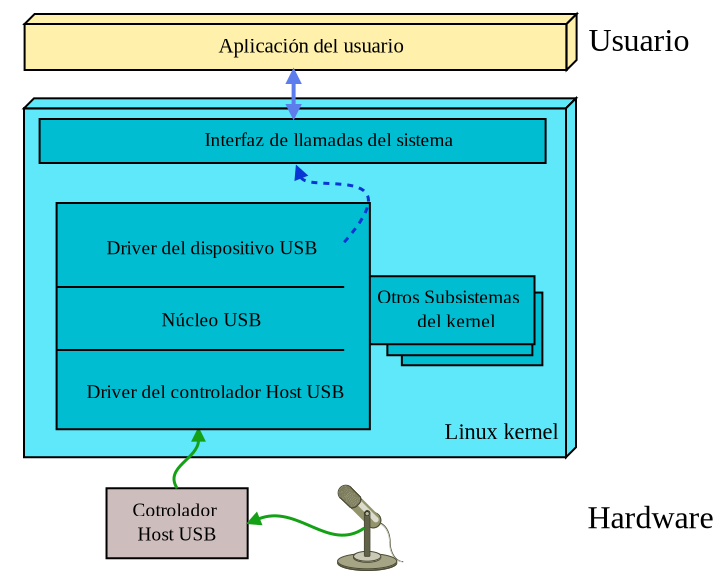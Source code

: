 <?xml version="1.0" encoding="UTF-8"?>
<dia:diagram xmlns:dia="http://www.lysator.liu.se/~alla/dia/">
  <dia:layer name="Fondo" visible="true">
    <dia:object type="AADL - Processor" version="0" id="O0">
      <dia:attribute name="obj_pos">
        <dia:point val="1.6,7.65"/>
      </dia:attribute>
      <dia:attribute name="obj_bb">
        <dia:rectangle val="0.45,6.5;29.85,11.1"/>
      </dia:attribute>
      <dia:attribute name="elem_corner">
        <dia:point val="1.6,7.65"/>
      </dia:attribute>
      <dia:attribute name="elem_width">
        <dia:real val="27.1"/>
      </dia:attribute>
      <dia:attribute name="elem_height">
        <dia:real val="2.3"/>
      </dia:attribute>
      <dia:attribute name="obj_pos">
        <dia:point val="1.6,7.65"/>
      </dia:attribute>
      <dia:attribute name="obj_bb">
        <dia:rectangle val="0.45,6.5;29.85,11.1"/>
      </dia:attribute>
      <dia:attribute name="elem_corner">
        <dia:point val="1.6,7.65"/>
      </dia:attribute>
      <dia:attribute name="elem_width">
        <dia:real val="27.1"/>
      </dia:attribute>
      <dia:attribute name="elem_height">
        <dia:real val="2.3"/>
      </dia:attribute>
      <dia:attribute name="declaration">
        <dia:string>##</dia:string>
      </dia:attribute>
      <dia:attribute name="line_colour">
        <dia:color val="#000000"/>
      </dia:attribute>
      <dia:attribute name="fill_colour">
        <dia:color val="#fff1ab"/>
      </dia:attribute>
      <dia:attribute name="name">
        <dia:composite type="text">
          <dia:attribute name="string">
            <dia:string>#                                     Aplicación del usuario#</dia:string>
          </dia:attribute>
          <dia:attribute name="font">
            <dia:font family="times new roman" style="0" name="Times-Roman"/>
          </dia:attribute>
          <dia:attribute name="height">
            <dia:real val="1.3"/>
          </dia:attribute>
          <dia:attribute name="pos">
            <dia:point val="2.1,8.995"/>
          </dia:attribute>
          <dia:attribute name="color">
            <dia:color val="#000000"/>
          </dia:attribute>
          <dia:attribute name="alignment">
            <dia:enum val="0"/>
          </dia:attribute>
        </dia:composite>
      </dia:attribute>
      <dia:attribute name="aadlbox_ports"/>
      <dia:attribute name="aadlbox_connections">
        <dia:point val="15.05,9.95"/>
      </dia:attribute>
    </dia:object>
    <dia:object type="AADL - Processor" version="0" id="O1">
      <dia:attribute name="obj_pos">
        <dia:point val="1.57,11.865"/>
      </dia:attribute>
      <dia:attribute name="obj_bb">
        <dia:rectangle val="0.42,10.715;29.82,30.462"/>
      </dia:attribute>
      <dia:attribute name="elem_corner">
        <dia:point val="1.57,11.865"/>
      </dia:attribute>
      <dia:attribute name="elem_width">
        <dia:real val="27.1"/>
      </dia:attribute>
      <dia:attribute name="elem_height">
        <dia:real val="17.447"/>
      </dia:attribute>
      <dia:attribute name="obj_pos">
        <dia:point val="1.57,11.865"/>
      </dia:attribute>
      <dia:attribute name="obj_bb">
        <dia:rectangle val="0.42,10.715;29.82,30.462"/>
      </dia:attribute>
      <dia:attribute name="elem_corner">
        <dia:point val="1.57,11.865"/>
      </dia:attribute>
      <dia:attribute name="elem_width">
        <dia:real val="27.1"/>
      </dia:attribute>
      <dia:attribute name="elem_height">
        <dia:real val="17.447"/>
      </dia:attribute>
      <dia:attribute name="declaration">
        <dia:string>##</dia:string>
      </dia:attribute>
      <dia:attribute name="line_colour">
        <dia:color val="#000000"/>
      </dia:attribute>
      <dia:attribute name="fill_colour">
        <dia:color val="#5ee8f9"/>
      </dia:attribute>
      <dia:attribute name="name">
        <dia:composite type="text">
          <dia:attribute name="string">
            <dia:string>#                                 #</dia:string>
          </dia:attribute>
          <dia:attribute name="font">
            <dia:font family="times new roman" style="0" name="Times-Roman"/>
          </dia:attribute>
          <dia:attribute name="height">
            <dia:real val="1.3"/>
          </dia:attribute>
          <dia:attribute name="pos">
            <dia:point val="2.07,13.21"/>
          </dia:attribute>
          <dia:attribute name="color">
            <dia:color val="#000000"/>
          </dia:attribute>
          <dia:attribute name="alignment">
            <dia:enum val="0"/>
          </dia:attribute>
        </dia:composite>
      </dia:attribute>
      <dia:attribute name="aadlbox_ports"/>
      <dia:attribute name="aadlbox_connections">
        <dia:point val="22.25,11.865"/>
      </dia:attribute>
    </dia:object>
    <dia:object type="AADL - Data" version="0" id="O2">
      <dia:attribute name="obj_pos">
        <dia:point val="2.35,12.4"/>
      </dia:attribute>
      <dia:attribute name="obj_bb">
        <dia:rectangle val="1.2,11.25;28.8,15.75"/>
      </dia:attribute>
      <dia:attribute name="elem_corner">
        <dia:point val="2.35,12.4"/>
      </dia:attribute>
      <dia:attribute name="elem_width">
        <dia:real val="25.3"/>
      </dia:attribute>
      <dia:attribute name="elem_height">
        <dia:real val="2.2"/>
      </dia:attribute>
      <dia:attribute name="obj_pos">
        <dia:point val="2.35,12.4"/>
      </dia:attribute>
      <dia:attribute name="obj_bb">
        <dia:rectangle val="1.2,11.25;28.8,15.75"/>
      </dia:attribute>
      <dia:attribute name="elem_corner">
        <dia:point val="2.35,12.4"/>
      </dia:attribute>
      <dia:attribute name="elem_width">
        <dia:real val="25.3"/>
      </dia:attribute>
      <dia:attribute name="elem_height">
        <dia:real val="2.2"/>
      </dia:attribute>
      <dia:attribute name="declaration">
        <dia:string>##</dia:string>
      </dia:attribute>
      <dia:attribute name="line_colour">
        <dia:color val="#000000"/>
      </dia:attribute>
      <dia:attribute name="fill_colour">
        <dia:color val="#00bdd1"/>
      </dia:attribute>
      <dia:attribute name="name">
        <dia:composite type="text">
          <dia:attribute name="string">
            <dia:string>#                               Interfaz de llamadas del sistema#</dia:string>
          </dia:attribute>
          <dia:attribute name="font">
            <dia:font family="times new roman" style="0" name="Times-Roman"/>
          </dia:attribute>
          <dia:attribute name="height">
            <dia:real val="1.2"/>
          </dia:attribute>
          <dia:attribute name="pos">
            <dia:point val="2.85,13.68"/>
          </dia:attribute>
          <dia:attribute name="color">
            <dia:color val="#000000"/>
          </dia:attribute>
          <dia:attribute name="alignment">
            <dia:enum val="0"/>
          </dia:attribute>
        </dia:composite>
      </dia:attribute>
      <dia:attribute name="aadlbox_ports"/>
      <dia:attribute name="aadlbox_connections">
        <dia:point val="23.55,14.6"/>
      </dia:attribute>
      <dia:childnode parent="O1"/>
    </dia:object>
    <dia:group>
      <dia:object type="AADL - Data" version="0" id="O3">
        <dia:attribute name="obj_pos">
          <dia:point val="20.463,21.078"/>
        </dia:attribute>
        <dia:attribute name="obj_bb">
          <dia:rectangle val="19.313,19.927;28.638,25.863"/>
        </dia:attribute>
        <dia:attribute name="elem_corner">
          <dia:point val="20.463,21.078"/>
        </dia:attribute>
        <dia:attribute name="elem_width">
          <dia:real val="7.025"/>
        </dia:attribute>
        <dia:attribute name="elem_height">
          <dia:real val="3.635"/>
        </dia:attribute>
        <dia:attribute name="obj_pos">
          <dia:point val="20.463,21.078"/>
        </dia:attribute>
        <dia:attribute name="obj_bb">
          <dia:rectangle val="19.313,19.927;28.638,25.863"/>
        </dia:attribute>
        <dia:attribute name="elem_corner">
          <dia:point val="20.463,21.078"/>
        </dia:attribute>
        <dia:attribute name="elem_width">
          <dia:real val="7.025"/>
        </dia:attribute>
        <dia:attribute name="elem_height">
          <dia:real val="3.635"/>
        </dia:attribute>
        <dia:attribute name="declaration">
          <dia:string>##</dia:string>
        </dia:attribute>
        <dia:attribute name="line_colour">
          <dia:color val="#000000"/>
        </dia:attribute>
        <dia:attribute name="fill_colour">
          <dia:color val="#00bdd1"/>
        </dia:attribute>
        <dia:attribute name="name">
          <dia:composite type="text">
            <dia:attribute name="string">
              <dia:string>##</dia:string>
            </dia:attribute>
            <dia:attribute name="font">
              <dia:font family="sans" style="0" name="Helvetica"/>
            </dia:attribute>
            <dia:attribute name="height">
              <dia:real val="0.8"/>
            </dia:attribute>
            <dia:attribute name="pos">
              <dia:point val="20.963,21.977"/>
            </dia:attribute>
            <dia:attribute name="color">
              <dia:color val="#000000"/>
            </dia:attribute>
            <dia:attribute name="alignment">
              <dia:enum val="0"/>
            </dia:attribute>
          </dia:composite>
        </dia:attribute>
        <dia:attribute name="aadlbox_ports"/>
        <dia:attribute name="aadlbox_connections"/>
      </dia:object>
      <dia:object type="AADL - Data" version="0" id="O4">
        <dia:attribute name="obj_pos">
          <dia:point val="19.738,20.712"/>
        </dia:attribute>
        <dia:attribute name="obj_bb">
          <dia:rectangle val="18.588,19.562;28.138,25.363"/>
        </dia:attribute>
        <dia:attribute name="elem_corner">
          <dia:point val="19.738,20.712"/>
        </dia:attribute>
        <dia:attribute name="elem_width">
          <dia:real val="7.25"/>
        </dia:attribute>
        <dia:attribute name="elem_height">
          <dia:real val="3.5"/>
        </dia:attribute>
        <dia:attribute name="obj_pos">
          <dia:point val="19.738,20.712"/>
        </dia:attribute>
        <dia:attribute name="obj_bb">
          <dia:rectangle val="18.588,19.562;28.138,25.363"/>
        </dia:attribute>
        <dia:attribute name="elem_corner">
          <dia:point val="19.738,20.712"/>
        </dia:attribute>
        <dia:attribute name="elem_width">
          <dia:real val="7.25"/>
        </dia:attribute>
        <dia:attribute name="elem_height">
          <dia:real val="3.5"/>
        </dia:attribute>
        <dia:attribute name="declaration">
          <dia:string>##</dia:string>
        </dia:attribute>
        <dia:attribute name="line_colour">
          <dia:color val="#000000"/>
        </dia:attribute>
        <dia:attribute name="fill_colour">
          <dia:color val="#00bdd1"/>
        </dia:attribute>
        <dia:attribute name="name">
          <dia:composite type="text">
            <dia:attribute name="string">
              <dia:string>##</dia:string>
            </dia:attribute>
            <dia:attribute name="font">
              <dia:font family="sans" style="0" name="Helvetica"/>
            </dia:attribute>
            <dia:attribute name="height">
              <dia:real val="0.8"/>
            </dia:attribute>
            <dia:attribute name="pos">
              <dia:point val="20.238,21.613"/>
            </dia:attribute>
            <dia:attribute name="color">
              <dia:color val="#000000"/>
            </dia:attribute>
            <dia:attribute name="alignment">
              <dia:enum val="0"/>
            </dia:attribute>
          </dia:composite>
        </dia:attribute>
        <dia:attribute name="aadlbox_ports"/>
        <dia:attribute name="aadlbox_connections"/>
      </dia:object>
      <dia:object type="AADL - Data" version="0" id="O5">
        <dia:attribute name="obj_pos">
          <dia:point val="18.738,20.262"/>
        </dia:attribute>
        <dia:attribute name="obj_bb">
          <dia:rectangle val="17.588,19.113;27.595,24.812"/>
        </dia:attribute>
        <dia:attribute name="elem_corner">
          <dia:point val="18.738,20.262"/>
        </dia:attribute>
        <dia:attribute name="elem_width">
          <dia:real val="7.707"/>
        </dia:attribute>
        <dia:attribute name="elem_height">
          <dia:real val="3.4"/>
        </dia:attribute>
        <dia:attribute name="obj_pos">
          <dia:point val="18.738,20.262"/>
        </dia:attribute>
        <dia:attribute name="obj_bb">
          <dia:rectangle val="17.588,19.113;27.595,24.812"/>
        </dia:attribute>
        <dia:attribute name="elem_corner">
          <dia:point val="18.738,20.262"/>
        </dia:attribute>
        <dia:attribute name="elem_width">
          <dia:real val="7.707"/>
        </dia:attribute>
        <dia:attribute name="elem_height">
          <dia:real val="3.4"/>
        </dia:attribute>
        <dia:attribute name="declaration">
          <dia:string>##</dia:string>
        </dia:attribute>
        <dia:attribute name="line_colour">
          <dia:color val="#000000"/>
        </dia:attribute>
        <dia:attribute name="fill_colour">
          <dia:color val="#00bdd1"/>
        </dia:attribute>
        <dia:attribute name="name">
          <dia:composite type="text">
            <dia:attribute name="string">
              <dia:string>#Otros Subsistemas 
        del kernel#</dia:string>
            </dia:attribute>
            <dia:attribute name="font">
              <dia:font family="times new roman" style="0" name="Times-Roman"/>
            </dia:attribute>
            <dia:attribute name="height">
              <dia:real val="1.2"/>
            </dia:attribute>
            <dia:attribute name="pos">
              <dia:point val="19.238,21.543"/>
            </dia:attribute>
            <dia:attribute name="color">
              <dia:color val="#000000"/>
            </dia:attribute>
            <dia:attribute name="alignment">
              <dia:enum val="0"/>
            </dia:attribute>
          </dia:composite>
        </dia:attribute>
        <dia:attribute name="aadlbox_ports"/>
        <dia:attribute name="aadlbox_connections"/>
      </dia:object>
    </dia:group>
    <dia:object type="Flowchart - Box" version="0" id="O6">
      <dia:attribute name="obj_pos">
        <dia:point val="5.696,30.863"/>
      </dia:attribute>
      <dia:attribute name="obj_bb">
        <dia:rectangle val="5.646,30.812;12.804,34.413"/>
      </dia:attribute>
      <dia:attribute name="elem_corner">
        <dia:point val="5.696,30.863"/>
      </dia:attribute>
      <dia:attribute name="elem_width">
        <dia:real val="7.057"/>
      </dia:attribute>
      <dia:attribute name="elem_height">
        <dia:real val="3.5"/>
      </dia:attribute>
      <dia:attribute name="inner_color">
        <dia:color val="#cebdbd"/>
      </dia:attribute>
      <dia:attribute name="show_background">
        <dia:boolean val="true"/>
      </dia:attribute>
      <dia:attribute name="padding">
        <dia:real val="0.5"/>
      </dia:attribute>
      <dia:attribute name="text">
        <dia:composite type="text">
          <dia:attribute name="string">
            <dia:string>#Cotrolador 
Host USB#</dia:string>
          </dia:attribute>
          <dia:attribute name="font">
            <dia:font family="times new roman" style="0" name="Times-Roman"/>
          </dia:attribute>
          <dia:attribute name="height">
            <dia:real val="1.2"/>
          </dia:attribute>
          <dia:attribute name="pos">
            <dia:point val="9.225,32.193"/>
          </dia:attribute>
          <dia:attribute name="color">
            <dia:color val="#000000"/>
          </dia:attribute>
          <dia:attribute name="alignment">
            <dia:enum val="1"/>
          </dia:attribute>
        </dia:composite>
      </dia:attribute>
    </dia:object>
    <dia:object type="Cisco - Microphone" version="0" id="O7">
      <dia:attribute name="obj_pos">
        <dia:point val="17.25,30.712"/>
      </dia:attribute>
      <dia:attribute name="obj_bb">
        <dia:rectangle val="17.25,30.633;20.532,35.002"/>
      </dia:attribute>
      <dia:attribute name="elem_corner">
        <dia:point val="17.25,30.712"/>
      </dia:attribute>
      <dia:attribute name="elem_width">
        <dia:real val="3.282"/>
      </dia:attribute>
      <dia:attribute name="elem_height">
        <dia:real val="4.288"/>
      </dia:attribute>
      <dia:attribute name="line_width">
        <dia:real val="0.1"/>
      </dia:attribute>
      <dia:attribute name="line_colour">
        <dia:color val="#000000"/>
      </dia:attribute>
      <dia:attribute name="fill_colour">
        <dia:color val="#ffffff"/>
      </dia:attribute>
      <dia:attribute name="show_background">
        <dia:boolean val="true"/>
      </dia:attribute>
      <dia:attribute name="line_style">
        <dia:enum val="0"/>
        <dia:real val="1"/>
      </dia:attribute>
      <dia:attribute name="flip_horizontal">
        <dia:boolean val="false"/>
      </dia:attribute>
      <dia:attribute name="flip_vertical">
        <dia:boolean val="false"/>
      </dia:attribute>
    </dia:object>
    <dia:object type="Standard - BezierLine" version="0" id="O8">
      <dia:attribute name="obj_pos">
        <dia:point val="18.701,32.774"/>
      </dia:attribute>
      <dia:attribute name="obj_bb">
        <dia:rectangle val="12.498,32.12;18.695,33.286"/>
      </dia:attribute>
      <dia:attribute name="bez_points">
        <dia:point val="18.701,32.774"/>
        <dia:point val="16.901,34.024"/>
        <dia:point val="15.25,31.613"/>
        <dia:point val="12.754,32.612"/>
      </dia:attribute>
      <dia:attribute name="corner_types">
        <dia:enum val="0"/>
        <dia:enum val="0"/>
      </dia:attribute>
      <dia:attribute name="line_color">
        <dia:color val="#15a115"/>
      </dia:attribute>
      <dia:attribute name="line_width">
        <dia:real val="0.15"/>
      </dia:attribute>
      <dia:attribute name="end_arrow">
        <dia:enum val="3"/>
      </dia:attribute>
      <dia:attribute name="end_arrow_length">
        <dia:real val="0.5"/>
      </dia:attribute>
      <dia:attribute name="end_arrow_width">
        <dia:real val="0.5"/>
      </dia:attribute>
      <dia:connections>
        <dia:connection handle="0" to="O7" connection="6"/>
        <dia:connection handle="3" to="O6" connection="8"/>
      </dia:connections>
    </dia:object>
    <dia:object type="Standard - BezierLine" version="0" id="O9">
      <dia:attribute name="obj_pos">
        <dia:point val="9.225,30.863"/>
      </dia:attribute>
      <dia:attribute name="obj_bb">
        <dia:rectangle val="8.995,27.808;10.795,30.966"/>
      </dia:attribute>
      <dia:attribute name="bez_points">
        <dia:point val="9.225,30.863"/>
        <dia:point val="8.55,29.812"/>
        <dia:point val="10.295,29.383"/>
        <dia:point val="10.295,27.883"/>
      </dia:attribute>
      <dia:attribute name="corner_types">
        <dia:enum val="0"/>
        <dia:enum val="0"/>
      </dia:attribute>
      <dia:attribute name="line_color">
        <dia:color val="#15a115"/>
      </dia:attribute>
      <dia:attribute name="line_width">
        <dia:real val="0.15"/>
      </dia:attribute>
      <dia:attribute name="end_arrow">
        <dia:enum val="3"/>
      </dia:attribute>
      <dia:attribute name="end_arrow_length">
        <dia:real val="0.5"/>
      </dia:attribute>
      <dia:attribute name="end_arrow_width">
        <dia:real val="0.5"/>
      </dia:attribute>
      <dia:connections>
        <dia:connection handle="0" to="O6" connection="2"/>
      </dia:connections>
    </dia:object>
    <dia:object type="AADL - Data" version="0" id="O10">
      <dia:attribute name="obj_pos">
        <dia:point val="3.2,16.6"/>
      </dia:attribute>
      <dia:attribute name="obj_bb">
        <dia:rectangle val="2.05,15.45;18.73,29.062"/>
      </dia:attribute>
      <dia:attribute name="elem_corner">
        <dia:point val="3.2,16.6"/>
      </dia:attribute>
      <dia:attribute name="elem_width">
        <dia:real val="14.38"/>
      </dia:attribute>
      <dia:attribute name="elem_height">
        <dia:real val="11.312"/>
      </dia:attribute>
      <dia:attribute name="obj_pos">
        <dia:point val="3.2,16.6"/>
      </dia:attribute>
      <dia:attribute name="obj_bb">
        <dia:rectangle val="2.05,15.45;18.73,29.062"/>
      </dia:attribute>
      <dia:attribute name="elem_corner">
        <dia:point val="3.2,16.6"/>
      </dia:attribute>
      <dia:attribute name="elem_width">
        <dia:real val="14.38"/>
      </dia:attribute>
      <dia:attribute name="elem_height">
        <dia:real val="11.312"/>
      </dia:attribute>
      <dia:attribute name="declaration">
        <dia:string>##</dia:string>
      </dia:attribute>
      <dia:attribute name="line_colour">
        <dia:color val="#000000"/>
      </dia:attribute>
      <dia:attribute name="fill_colour">
        <dia:color val="#00bdd1"/>
      </dia:attribute>
      <dia:attribute name="name">
        <dia:composite type="text">
          <dia:attribute name="string">
            <dia:string>#     
        Driver del dispositivo USB


                   Núcleo USB


    Driver del controlador Host USB    #</dia:string>
          </dia:attribute>
          <dia:attribute name="font">
            <dia:font family="times new roman" style="0" name="Times-Roman"/>
          </dia:attribute>
          <dia:attribute name="height">
            <dia:real val="1.2"/>
          </dia:attribute>
          <dia:attribute name="pos">
            <dia:point val="3.7,17.79"/>
          </dia:attribute>
          <dia:attribute name="color">
            <dia:color val="#000000"/>
          </dia:attribute>
          <dia:attribute name="alignment">
            <dia:enum val="0"/>
          </dia:attribute>
        </dia:composite>
      </dia:attribute>
      <dia:attribute name="aadlbox_ports"/>
      <dia:attribute name="aadlbox_connections">
        <dia:point val="17.58,18.562"/>
      </dia:attribute>
    </dia:object>
    <dia:object type="Standard - Line" version="0" id="O11">
      <dia:attribute name="obj_pos">
        <dia:point val="3.2,23.95"/>
      </dia:attribute>
      <dia:attribute name="obj_bb">
        <dia:rectangle val="3.15,23.9;17.63,24"/>
      </dia:attribute>
      <dia:attribute name="conn_endpoints">
        <dia:point val="3.2,23.95"/>
        <dia:point val="17.58,23.95"/>
      </dia:attribute>
      <dia:attribute name="numcp">
        <dia:int val="1"/>
      </dia:attribute>
      <dia:childnode parent="O10"/>
    </dia:object>
    <dia:object type="Standard - Line" version="0" id="O12">
      <dia:attribute name="obj_pos">
        <dia:point val="3.2,20.8"/>
      </dia:attribute>
      <dia:attribute name="obj_bb">
        <dia:rectangle val="3.15,20.75;17.63,20.85"/>
      </dia:attribute>
      <dia:attribute name="conn_endpoints">
        <dia:point val="3.2,20.8"/>
        <dia:point val="17.58,20.8"/>
      </dia:attribute>
      <dia:attribute name="numcp">
        <dia:int val="1"/>
      </dia:attribute>
      <dia:childnode parent="O10"/>
    </dia:object>
    <dia:object type="Standard - BezierLine" version="0" id="O13">
      <dia:attribute name="obj_pos">
        <dia:point val="17.58,18.562"/>
      </dia:attribute>
      <dia:attribute name="obj_bb">
        <dia:rectangle val="14.707,14.51;18.865,18.668"/>
      </dia:attribute>
      <dia:attribute name="bez_points">
        <dia:point val="17.58,18.562"/>
        <dia:point val="21.145,14.512"/>
        <dia:point val="15.75,16.163"/>
        <dia:point val="15.2,14.762"/>
      </dia:attribute>
      <dia:attribute name="corner_types">
        <dia:enum val="0"/>
        <dia:enum val="0"/>
      </dia:attribute>
      <dia:attribute name="line_color">
        <dia:color val="#0835d3"/>
      </dia:attribute>
      <dia:attribute name="line_width">
        <dia:real val="0.15"/>
      </dia:attribute>
      <dia:attribute name="line_style">
        <dia:enum val="1"/>
      </dia:attribute>
      <dia:attribute name="dashlength">
        <dia:real val="0.3"/>
      </dia:attribute>
      <dia:attribute name="end_arrow">
        <dia:enum val="3"/>
      </dia:attribute>
      <dia:attribute name="end_arrow_length">
        <dia:real val="0.5"/>
      </dia:attribute>
      <dia:attribute name="end_arrow_width">
        <dia:real val="0.5"/>
      </dia:attribute>
      <dia:connections>
        <dia:connection handle="0" to="O10" connection="0"/>
      </dia:connections>
      <dia:childnode parent="O1"/>
    </dia:object>
    <dia:object type="Standard - Line" version="0" id="O14">
      <dia:attribute name="obj_pos">
        <dia:point val="15.05,9.95"/>
      </dia:attribute>
      <dia:attribute name="obj_bb">
        <dia:rectangle val="14.55,9.85;15.55,12.45"/>
      </dia:attribute>
      <dia:attribute name="conn_endpoints">
        <dia:point val="15.05,9.95"/>
        <dia:point val="15.05,12.35"/>
      </dia:attribute>
      <dia:attribute name="numcp">
        <dia:int val="1"/>
      </dia:attribute>
      <dia:attribute name="line_color">
        <dia:color val="#5e7ded"/>
      </dia:attribute>
      <dia:attribute name="line_width">
        <dia:real val="0.2"/>
      </dia:attribute>
      <dia:attribute name="start_arrow">
        <dia:enum val="3"/>
      </dia:attribute>
      <dia:attribute name="start_arrow_length">
        <dia:real val="0.5"/>
      </dia:attribute>
      <dia:attribute name="start_arrow_width">
        <dia:real val="0.5"/>
      </dia:attribute>
      <dia:attribute name="end_arrow">
        <dia:enum val="3"/>
      </dia:attribute>
      <dia:attribute name="end_arrow_length">
        <dia:real val="0.5"/>
      </dia:attribute>
      <dia:attribute name="end_arrow_width">
        <dia:real val="0.5"/>
      </dia:attribute>
      <dia:connections>
        <dia:connection handle="0" to="O0" connection="0"/>
      </dia:connections>
    </dia:object>
    <dia:object type="Standard - Text" version="1" id="O15">
      <dia:attribute name="obj_pos">
        <dia:point val="29.8,9"/>
      </dia:attribute>
      <dia:attribute name="obj_bb">
        <dia:rectangle val="29.8,7.66;34.458,10.098"/>
      </dia:attribute>
      <dia:attribute name="text">
        <dia:composite type="text">
          <dia:attribute name="string">
            <dia:string>#Usuario#</dia:string>
          </dia:attribute>
          <dia:attribute name="font">
            <dia:font family="times new roman" style="0" name="Times-Roman"/>
          </dia:attribute>
          <dia:attribute name="height">
            <dia:real val="2"/>
          </dia:attribute>
          <dia:attribute name="pos">
            <dia:point val="29.8,9"/>
          </dia:attribute>
          <dia:attribute name="color">
            <dia:color val="#000000"/>
          </dia:attribute>
          <dia:attribute name="alignment">
            <dia:enum val="0"/>
          </dia:attribute>
        </dia:composite>
      </dia:attribute>
      <dia:attribute name="valign">
        <dia:enum val="3"/>
      </dia:attribute>
    </dia:object>
    <dia:object type="Standard - Text" version="1" id="O16">
      <dia:attribute name="obj_pos">
        <dia:point val="29.75,32.862"/>
      </dia:attribute>
      <dia:attribute name="obj_bb">
        <dia:rectangle val="29.75,31.522;35.538,33.961"/>
      </dia:attribute>
      <dia:attribute name="text">
        <dia:composite type="text">
          <dia:attribute name="string">
            <dia:string>#Hardware#</dia:string>
          </dia:attribute>
          <dia:attribute name="font">
            <dia:font family="times new roman" style="0" name="Times-Roman"/>
          </dia:attribute>
          <dia:attribute name="height">
            <dia:real val="2"/>
          </dia:attribute>
          <dia:attribute name="pos">
            <dia:point val="29.75,32.862"/>
          </dia:attribute>
          <dia:attribute name="color">
            <dia:color val="#000000"/>
          </dia:attribute>
          <dia:attribute name="alignment">
            <dia:enum val="0"/>
          </dia:attribute>
        </dia:composite>
      </dia:attribute>
      <dia:attribute name="valign">
        <dia:enum val="3"/>
      </dia:attribute>
    </dia:object>
    <dia:object type="Standard - Text" version="1" id="O17">
      <dia:attribute name="obj_pos">
        <dia:point val="22.6,28.413"/>
      </dia:attribute>
      <dia:attribute name="obj_bb">
        <dia:rectangle val="22.6,27.474;27.866,29.182"/>
      </dia:attribute>
      <dia:attribute name="text">
        <dia:composite type="text">
          <dia:attribute name="string">
            <dia:string>#Linux kernel#</dia:string>
          </dia:attribute>
          <dia:attribute name="font">
            <dia:font family="times new roman" style="0" name="Times-Roman"/>
          </dia:attribute>
          <dia:attribute name="height">
            <dia:real val="1.4"/>
          </dia:attribute>
          <dia:attribute name="pos">
            <dia:point val="22.6,28.413"/>
          </dia:attribute>
          <dia:attribute name="color">
            <dia:color val="#000000"/>
          </dia:attribute>
          <dia:attribute name="alignment">
            <dia:enum val="0"/>
          </dia:attribute>
        </dia:composite>
      </dia:attribute>
      <dia:attribute name="valign">
        <dia:enum val="3"/>
      </dia:attribute>
      <dia:childnode parent="O1"/>
    </dia:object>
  </dia:layer>
</dia:diagram>
